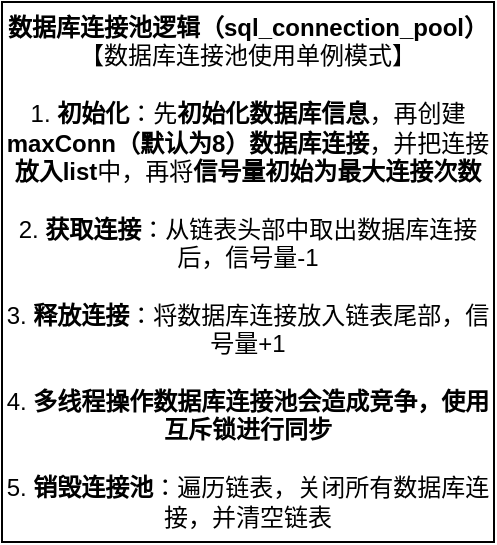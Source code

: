 <mxfile version="16.5.1" type="device"><diagram id="Oj72lXJc2SmIcYxJQWsE" name="第 1 页"><mxGraphModel dx="1187" dy="574" grid="1" gridSize="10" guides="1" tooltips="1" connect="1" arrows="1" fold="1" page="1" pageScale="1" pageWidth="827" pageHeight="1169" math="0" shadow="0"><root><mxCell id="0"/><mxCell id="1" parent="0"/><mxCell id="aYgMF_h4chnT-GDmhMhU-1" value="&lt;b&gt;数据库连接池逻辑（sql_connection_pool）&lt;br&gt;&lt;/b&gt;【数据库连接池使用单例模式】&lt;br&gt;&lt;br&gt;1. &lt;b&gt;初始化&lt;/b&gt;：先&lt;b&gt;初始化数据库信息&lt;/b&gt;，再创建&lt;b&gt;maxConn（默认为8）数据库连接&lt;/b&gt;，并把连接&lt;b&gt;放入list&lt;/b&gt;中，再将&lt;b&gt;信号量初始为最大连接次数&lt;/b&gt;&lt;br&gt;&lt;br&gt;2. &lt;b&gt;获取连接&lt;/b&gt;：从链表头部中取出数据库连接后，信号量-1&lt;br&gt;&lt;br&gt;3. &lt;b&gt;释放连接&lt;/b&gt;：将数据库连接放入链表尾部，信号量+1&lt;br&gt;&lt;br&gt;4. &lt;b&gt;多线程操作数据库连接池会造成竞争，使用互斥锁进行同步&lt;/b&gt;&lt;br&gt;&lt;br&gt;5.&lt;b&gt; 销毁连接池&lt;/b&gt;：遍历链表，关闭所有数据库连接，并清空链表" style="rounded=0;whiteSpace=wrap;html=1;" vertex="1" parent="1"><mxGeometry x="130" y="50" width="246" height="270" as="geometry"/></mxCell></root></mxGraphModel></diagram></mxfile>
